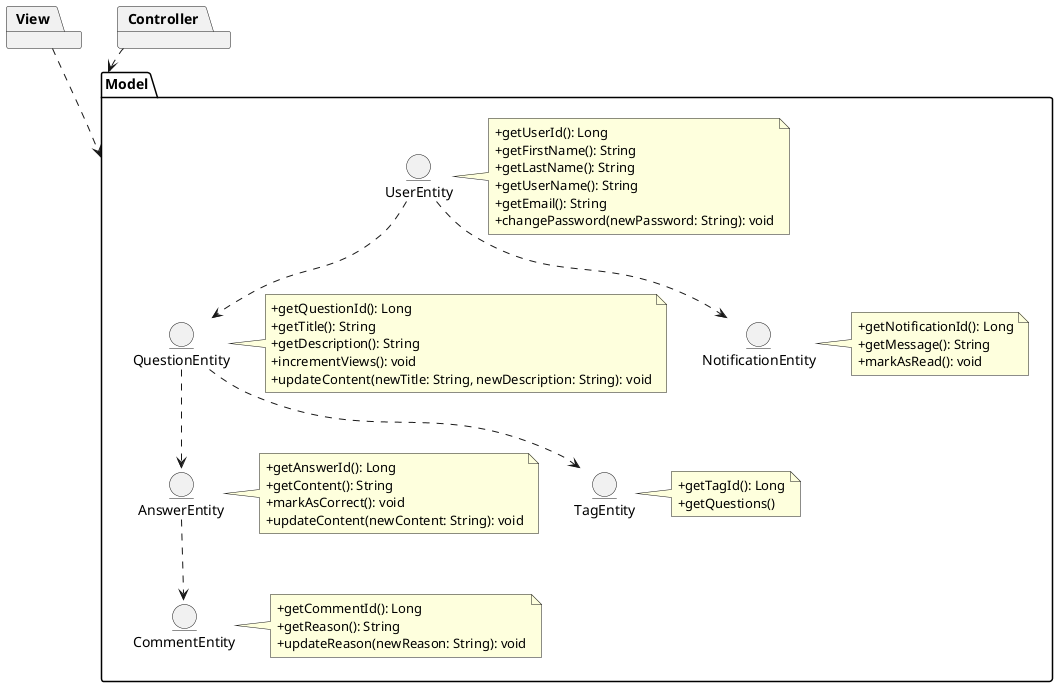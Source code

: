 @startuml

package View {
}

package Controller {
}

View ..> Model
Controller ..> Model

package Model {
    entity UserEntity as UserEntity
    note right of UserEntity
        +getUserId(): Long
        +getFirstName(): String
        +getLastName(): String
        +getUserName(): String
        +getEmail(): String
        +changePassword(newPassword: String): void
    end note

    entity QuestionEntity as QuestionEntity
    note right of QuestionEntity
        +getQuestionId(): Long
        +getTitle(): String
        +getDescription(): String
        +incrementViews(): void
        +updateContent(newTitle: String, newDescription: String): void
    end note

    entity AnswerEntity as AnswerEntity
    note right of AnswerEntity
        +getAnswerId(): Long
        +getContent(): String
        +markAsCorrect(): void
        +updateContent(newContent: String): void
    end note

    entity CommentEntity as CommentEntity
    note right of CommentEntity
        +getCommentId(): Long
        +getReason(): String
        +updateReason(newReason: String): void
    end note

    entity NotificationEntity as NotificationEntity
    note right of NotificationEntity
        +getNotificationId(): Long
        +getMessage(): String
        +markAsRead(): void
    end note

    entity TagEntity as TagEntity
        note right of TagEntity
            +getTagId(): Long
            +getQuestions()
        end note

    UserEntity ..> QuestionEntity
    QuestionEntity ..> AnswerEntity
    QuestionEntity ..> TagEntity
    AnswerEntity ..> CommentEntity
    UserEntity ..> NotificationEntity
}


@enduml